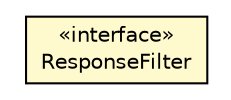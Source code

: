 #!/usr/local/bin/dot
#
# Class diagram 
# Generated by UMLGraph version R5_6-24-gf6e263 (http://www.umlgraph.org/)
#

digraph G {
	edge [fontname="Helvetica",fontsize=10,labelfontname="Helvetica",labelfontsize=10];
	node [fontname="Helvetica",fontsize=10,shape=plaintext];
	nodesep=0.25;
	ranksep=0.5;
	// io.reinert.requestor.core.ResponseFilter
	c47984 [label=<<table title="io.reinert.requestor.core.ResponseFilter" border="0" cellborder="1" cellspacing="0" cellpadding="2" port="p" bgcolor="lemonChiffon" href="./ResponseFilter.html">
		<tr><td><table border="0" cellspacing="0" cellpadding="1">
<tr><td align="center" balign="center"> &#171;interface&#187; </td></tr>
<tr><td align="center" balign="center"> ResponseFilter </td></tr>
		</table></td></tr>
		</table>>, URL="./ResponseFilter.html", fontname="Helvetica", fontcolor="black", fontsize=10.0];
}

